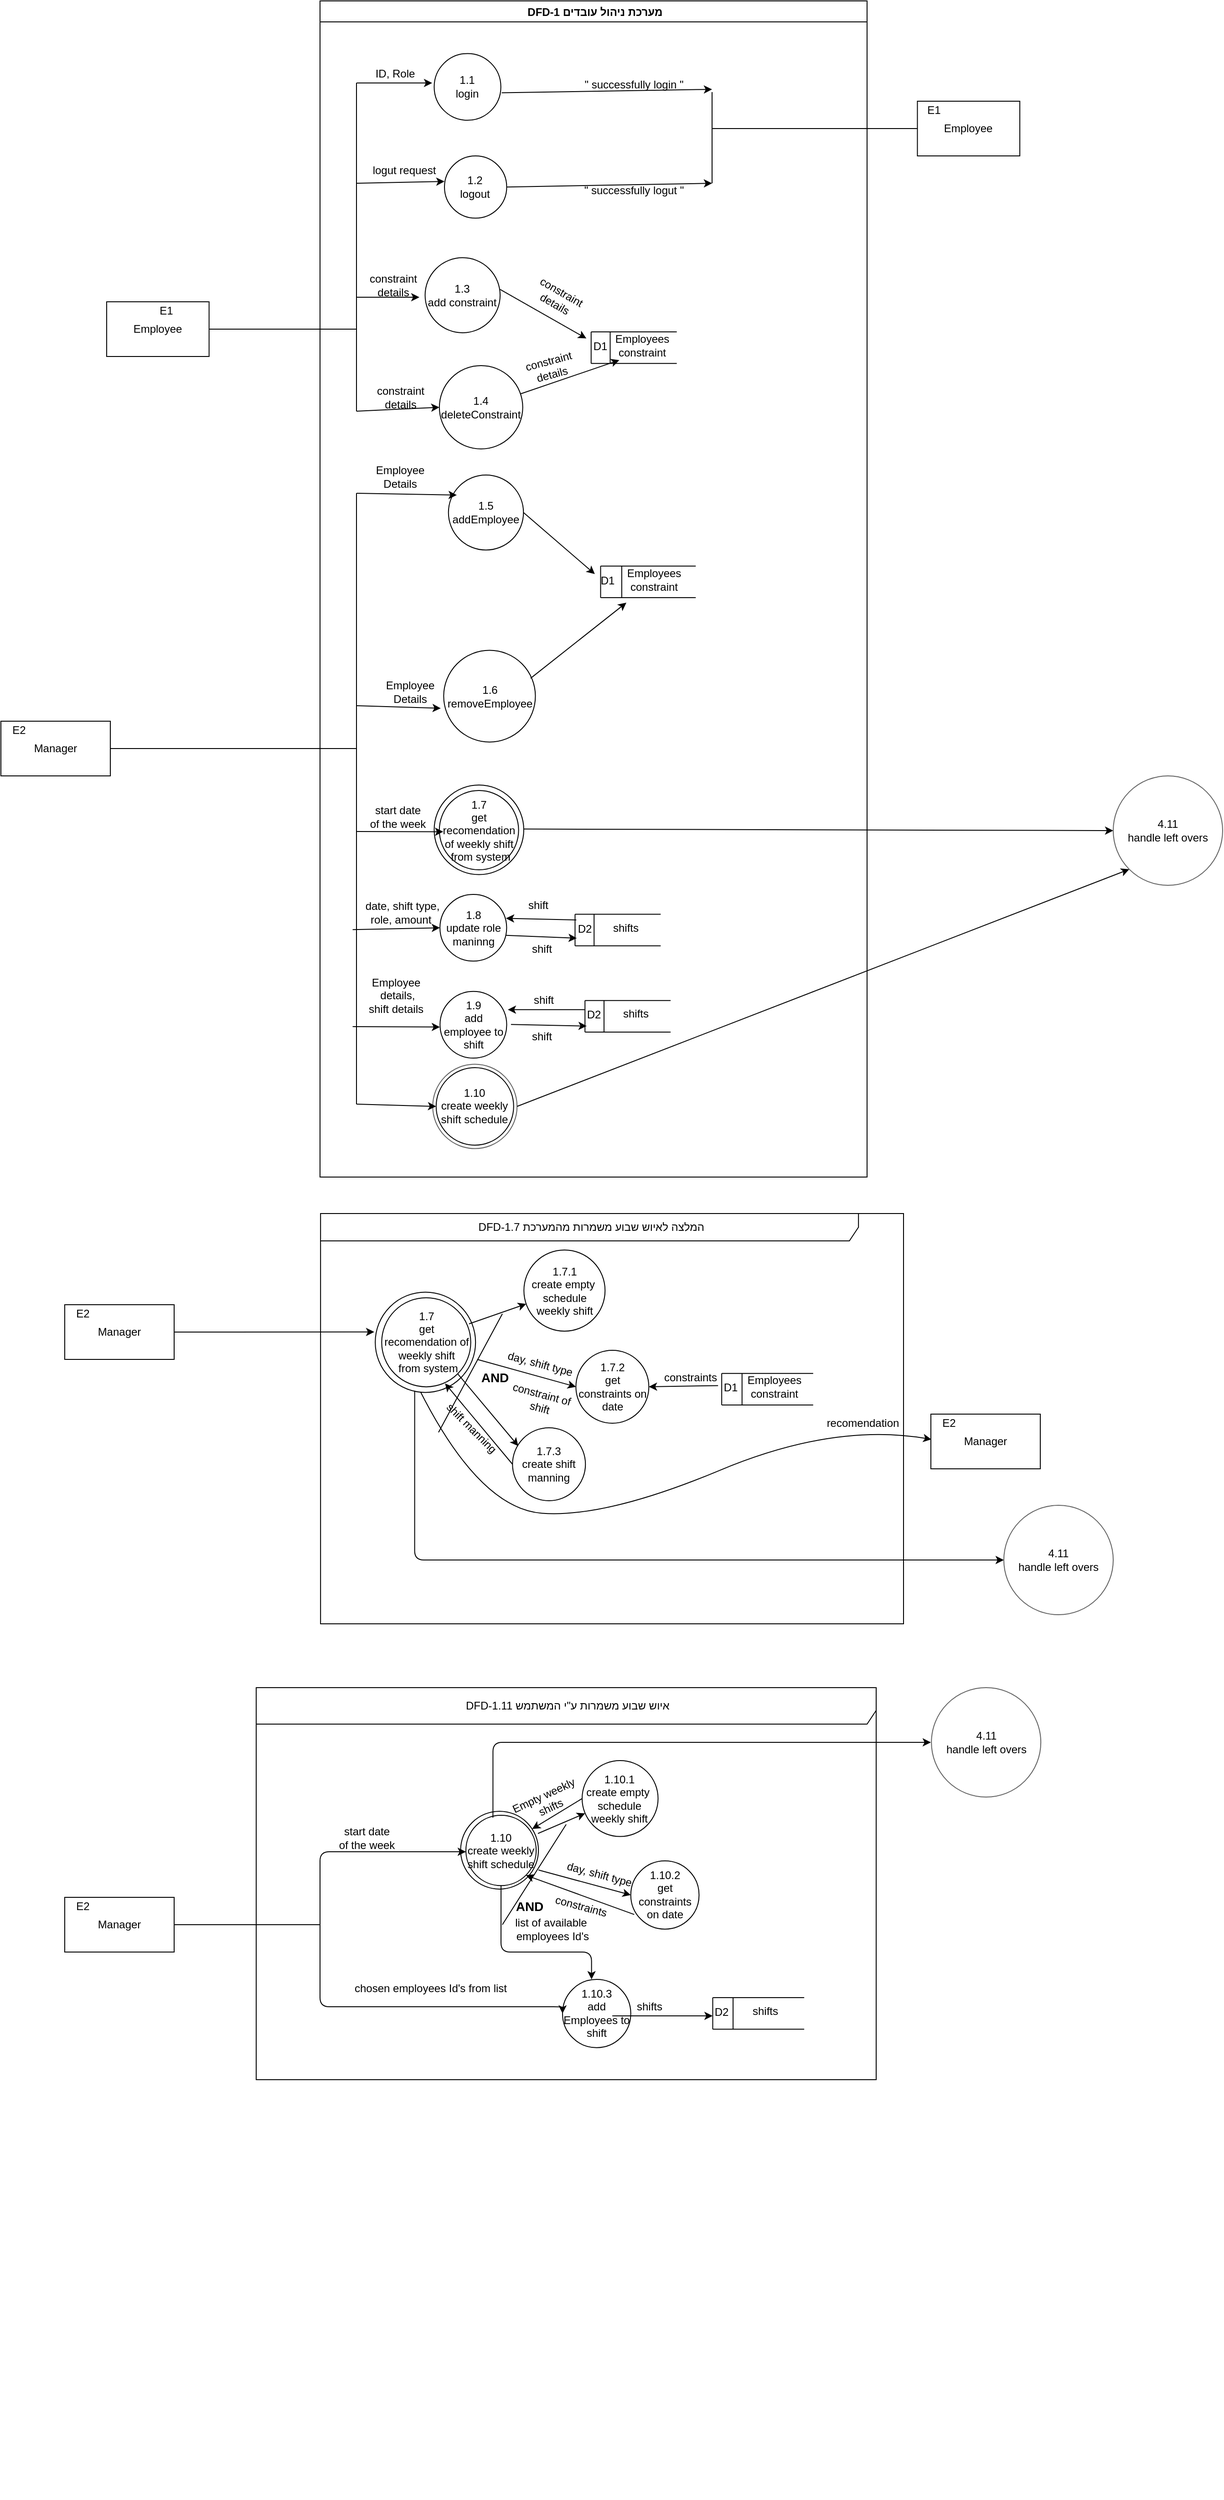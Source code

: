 <mxfile version="14.6.9" type="github">
  <diagram id="1484VoR1RcrvXdea3IJM" name="Page-1">
    <mxGraphModel dx="1955" dy="908" grid="1" gridSize="10" guides="1" tooltips="1" connect="1" arrows="1" fold="1" page="1" pageScale="1" pageWidth="850" pageHeight="1100" math="0" shadow="0">
      <root>
        <mxCell id="0" />
        <mxCell id="1" parent="0" />
        <mxCell id="AFxYpzu8cXxdBj52l2Kg-641" value="" style="ellipse;whiteSpace=wrap;html=1;aspect=fixed;strokeColor=#636363;" vertex="1" parent="1">
          <mxGeometry x="483.621" y="1336.247" width="92.5" height="92.5" as="geometry" />
        </mxCell>
        <mxCell id="AFxYpzu8cXxdBj52l2Kg-18" value="" style="endArrow=classic;html=1;" edge="1" parent="1">
          <mxGeometry width="50" height="50" relative="1" as="geometry">
            <mxPoint x="400" y="260" as="sourcePoint" />
            <mxPoint x="483" y="260" as="targetPoint" />
          </mxGeometry>
        </mxCell>
        <mxCell id="AFxYpzu8cXxdBj52l2Kg-21" value="" style="endArrow=none;html=1;exitX=1;exitY=0.5;exitDx=0;exitDy=0;" edge="1" parent="1" source="AFxYpzu8cXxdBj52l2Kg-16">
          <mxGeometry width="50" height="50" relative="1" as="geometry">
            <mxPoint x="480" y="270" as="sourcePoint" />
            <mxPoint x="400" y="530" as="targetPoint" />
          </mxGeometry>
        </mxCell>
        <mxCell id="AFxYpzu8cXxdBj52l2Kg-22" value="" style="endArrow=none;html=1;edgeStyle=elbowEdgeStyle;" edge="1" parent="1">
          <mxGeometry width="50" height="50" relative="1" as="geometry">
            <mxPoint x="400" y="620" as="sourcePoint" />
            <mxPoint x="400" y="260" as="targetPoint" />
          </mxGeometry>
        </mxCell>
        <mxCell id="AFxYpzu8cXxdBj52l2Kg-31" value="" style="endArrow=classic;html=1;exitX=1.013;exitY=0.588;exitDx=0;exitDy=0;exitPerimeter=0;" edge="1" parent="1" source="AFxYpzu8cXxdBj52l2Kg-4">
          <mxGeometry width="50" height="50" relative="1" as="geometry">
            <mxPoint x="610" y="490" as="sourcePoint" />
            <mxPoint x="790" y="267" as="targetPoint" />
          </mxGeometry>
        </mxCell>
        <mxCell id="AFxYpzu8cXxdBj52l2Kg-34" value="" style="endArrow=classic;html=1;entryX=0;entryY=0.411;entryDx=0;entryDy=0;entryPerimeter=0;" edge="1" parent="1" target="AFxYpzu8cXxdBj52l2Kg-6">
          <mxGeometry width="50" height="50" relative="1" as="geometry">
            <mxPoint x="400" y="370" as="sourcePoint" />
            <mxPoint x="660" y="430" as="targetPoint" />
          </mxGeometry>
        </mxCell>
        <mxCell id="AFxYpzu8cXxdBj52l2Kg-35" value="" style="endArrow=classic;html=1;exitX=1;exitY=0.5;exitDx=0;exitDy=0;" edge="1" parent="1" source="AFxYpzu8cXxdBj52l2Kg-6">
          <mxGeometry width="50" height="50" relative="1" as="geometry">
            <mxPoint x="610" y="480" as="sourcePoint" />
            <mxPoint x="790" y="370" as="targetPoint" />
          </mxGeometry>
        </mxCell>
        <mxCell id="AFxYpzu8cXxdBj52l2Kg-38" value="" style="endArrow=classic;html=1;" edge="1" parent="1">
          <mxGeometry width="50" height="50" relative="1" as="geometry">
            <mxPoint x="400" y="495" as="sourcePoint" />
            <mxPoint x="469" y="495" as="targetPoint" />
          </mxGeometry>
        </mxCell>
        <mxCell id="AFxYpzu8cXxdBj52l2Kg-47" value="" style="group" vertex="1" connectable="0" parent="1">
          <mxGeometry x="360" y="170" width="670.59" height="2740" as="geometry" />
        </mxCell>
        <mxCell id="AFxYpzu8cXxdBj52l2Kg-2" value=" DFD-1 מערכת ניהול עובדים" style="swimlane;" vertex="1" parent="AFxYpzu8cXxdBj52l2Kg-47">
          <mxGeometry width="600" height="1290" as="geometry" />
        </mxCell>
        <mxCell id="AFxYpzu8cXxdBj52l2Kg-6" value="1.2&lt;br&gt;logout" style="ellipse;whiteSpace=wrap;html=1;aspect=fixed;" vertex="1" parent="AFxYpzu8cXxdBj52l2Kg-2">
          <mxGeometry x="136.498" y="170" width="68.265" height="68.265" as="geometry" />
        </mxCell>
        <mxCell id="AFxYpzu8cXxdBj52l2Kg-7" value="1.3&lt;br&gt;add constraint" style="ellipse;whiteSpace=wrap;html=1;aspect=fixed;" vertex="1" parent="AFxYpzu8cXxdBj52l2Kg-2">
          <mxGeometry x="115.258" y="281.67" width="82.284" height="82.284" as="geometry" />
        </mxCell>
        <mxCell id="AFxYpzu8cXxdBj52l2Kg-8" value="1.4&lt;br&gt;deleteConstraint" style="ellipse;whiteSpace=wrap;html=1;aspect=fixed;" vertex="1" parent="AFxYpzu8cXxdBj52l2Kg-2">
          <mxGeometry x="130.915" y="400.002" width="91.427" height="91.427" as="geometry" />
        </mxCell>
        <mxCell id="AFxYpzu8cXxdBj52l2Kg-9" value="1.5&lt;br&gt;addEmployee" style="ellipse;whiteSpace=wrap;html=1;aspect=fixed;" vertex="1" parent="AFxYpzu8cXxdBj52l2Kg-2">
          <mxGeometry x="140.86" y="520.002" width="82.284" height="82.284" as="geometry" />
        </mxCell>
        <mxCell id="AFxYpzu8cXxdBj52l2Kg-10" value="1.6&lt;br&gt;removeEmployee" style="ellipse;whiteSpace=wrap;html=1;aspect=fixed;" vertex="1" parent="AFxYpzu8cXxdBj52l2Kg-2">
          <mxGeometry x="135.643" y="712.254" width="100.57" height="100.57" as="geometry" />
        </mxCell>
        <mxCell id="AFxYpzu8cXxdBj52l2Kg-4" value="1.1&lt;br&gt;login" style="ellipse;whiteSpace=wrap;html=1;aspect=fixed;" vertex="1" parent="AFxYpzu8cXxdBj52l2Kg-2">
          <mxGeometry x="125.209" y="57.746" width="73.142" height="73.142" as="geometry" />
        </mxCell>
        <mxCell id="AFxYpzu8cXxdBj52l2Kg-32" value="&quot; successfully login &quot;" style="text;html=1;strokeColor=none;fillColor=none;align=center;verticalAlign=middle;whiteSpace=wrap;rounded=0;rotation=0;" vertex="1" parent="AFxYpzu8cXxdBj52l2Kg-2">
          <mxGeometry x="260.852" y="80.845" width="166.945" height="23.099" as="geometry" />
        </mxCell>
        <mxCell id="AFxYpzu8cXxdBj52l2Kg-33" value="ID, Role" style="text;html=1;align=center;verticalAlign=middle;resizable=0;points=[];autosize=1;strokeColor=none;" vertex="1" parent="AFxYpzu8cXxdBj52l2Kg-2">
          <mxGeometry x="51.781" y="69.995" width="60" height="20" as="geometry" />
        </mxCell>
        <mxCell id="AFxYpzu8cXxdBj52l2Kg-36" value="&quot; successfully logut &quot;" style="text;html=1;strokeColor=none;fillColor=none;align=center;verticalAlign=middle;whiteSpace=wrap;rounded=0;rotation=0;" vertex="1" parent="AFxYpzu8cXxdBj52l2Kg-2">
          <mxGeometry x="260.852" y="196.338" width="166.945" height="23.099" as="geometry" />
        </mxCell>
        <mxCell id="AFxYpzu8cXxdBj52l2Kg-37" value="logut request" style="text;html=1;align=center;verticalAlign=middle;resizable=0;points=[];autosize=1;strokeColor=none;" vertex="1" parent="AFxYpzu8cXxdBj52l2Kg-2">
          <mxGeometry x="51.781" y="176.337" width="80" height="20" as="geometry" />
        </mxCell>
        <mxCell id="AFxYpzu8cXxdBj52l2Kg-39" value="constraint details" style="text;html=1;strokeColor=none;fillColor=none;align=center;verticalAlign=middle;whiteSpace=wrap;rounded=0;" vertex="1" parent="AFxYpzu8cXxdBj52l2Kg-2">
          <mxGeometry x="51.786" y="299.999" width="57.387" height="23.099" as="geometry" />
        </mxCell>
        <mxCell id="AFxYpzu8cXxdBj52l2Kg-55" value="constraint details" style="text;html=1;strokeColor=none;fillColor=none;align=center;verticalAlign=middle;whiteSpace=wrap;rounded=0;rotation=30;" vertex="1" parent="AFxYpzu8cXxdBj52l2Kg-2">
          <mxGeometry x="233.233" y="314.07" width="57.387" height="23.099" as="geometry" />
        </mxCell>
        <mxCell id="AFxYpzu8cXxdBj52l2Kg-58" value="" style="endArrow=classic;html=1;entryX=0.143;entryY=1.033;entryDx=0;entryDy=0;entryPerimeter=0;" edge="1" parent="AFxYpzu8cXxdBj52l2Kg-2" source="AFxYpzu8cXxdBj52l2Kg-8" target="AFxYpzu8cXxdBj52l2Kg-50">
          <mxGeometry width="50" height="50" relative="1" as="geometry">
            <mxPoint x="323.456" y="415.775" as="sourcePoint" />
            <mxPoint x="313.022" y="404.225" as="targetPoint" />
          </mxGeometry>
        </mxCell>
        <mxCell id="AFxYpzu8cXxdBj52l2Kg-59" value="constraint details" style="text;html=1;strokeColor=none;fillColor=none;align=center;verticalAlign=middle;whiteSpace=wrap;rounded=0;rotation=-15;" vertex="1" parent="AFxYpzu8cXxdBj52l2Kg-2">
          <mxGeometry x="224.333" y="390.005" width="57.387" height="23.099" as="geometry" />
        </mxCell>
        <mxCell id="AFxYpzu8cXxdBj52l2Kg-66" value="constraint details" style="text;html=1;strokeColor=none;fillColor=none;align=center;verticalAlign=middle;whiteSpace=wrap;rounded=0;" vertex="1" parent="AFxYpzu8cXxdBj52l2Kg-2">
          <mxGeometry x="59.996" y="423.1" width="57.387" height="23.099" as="geometry" />
        </mxCell>
        <mxCell id="AFxYpzu8cXxdBj52l2Kg-81" value="Employee Details" style="text;html=1;strokeColor=none;fillColor=none;align=center;verticalAlign=middle;whiteSpace=wrap;rounded=0;" vertex="1" parent="AFxYpzu8cXxdBj52l2Kg-2">
          <mxGeometry x="67.437" y="510.001" width="41.736" height="23.099" as="geometry" />
        </mxCell>
        <mxCell id="AFxYpzu8cXxdBj52l2Kg-82" value="Employee Details" style="text;html=1;strokeColor=none;fillColor=none;align=center;verticalAlign=middle;whiteSpace=wrap;rounded=0;" vertex="1" parent="AFxYpzu8cXxdBj52l2Kg-2">
          <mxGeometry x="78.256" y="746.901" width="41.736" height="23.099" as="geometry" />
        </mxCell>
        <mxCell id="AFxYpzu8cXxdBj52l2Kg-54" value="" style="endArrow=classic;html=1;exitX=1;exitY=0.422;exitDx=0;exitDy=0;exitPerimeter=0;" edge="1" parent="AFxYpzu8cXxdBj52l2Kg-2" source="AFxYpzu8cXxdBj52l2Kg-7" target="AFxYpzu8cXxdBj52l2Kg-49">
          <mxGeometry width="50" height="50" relative="1" as="geometry">
            <mxPoint x="198.247" y="346.479" as="sourcePoint" />
            <mxPoint x="302.588" y="381.127" as="targetPoint" />
          </mxGeometry>
        </mxCell>
        <mxCell id="AFxYpzu8cXxdBj52l2Kg-93" value="" style="endArrow=classic;html=1;exitX=1;exitY=0.5;exitDx=0;exitDy=0;entryX=0.059;entryY=0.15;entryDx=0;entryDy=0;entryPerimeter=0;" edge="1" parent="AFxYpzu8cXxdBj52l2Kg-2" source="AFxYpzu8cXxdBj52l2Kg-9" target="AFxYpzu8cXxdBj52l2Kg-91">
          <mxGeometry width="50" height="50" relative="1" as="geometry">
            <mxPoint x="323.456" y="527.465" as="sourcePoint" />
            <mxPoint x="375.627" y="469.718" as="targetPoint" />
          </mxGeometry>
        </mxCell>
        <mxCell id="AFxYpzu8cXxdBj52l2Kg-48" value="" style="group" vertex="1" connectable="0" parent="AFxYpzu8cXxdBj52l2Kg-2">
          <mxGeometry x="297.371" y="362.997" width="93.907" height="34.648" as="geometry" />
        </mxCell>
        <mxCell id="AFxYpzu8cXxdBj52l2Kg-43" value="" style="endArrow=none;html=1;" edge="1" parent="AFxYpzu8cXxdBj52l2Kg-48">
          <mxGeometry width="50" height="50" relative="1" as="geometry">
            <mxPoint as="sourcePoint" />
            <mxPoint x="93.907" as="targetPoint" />
          </mxGeometry>
        </mxCell>
        <mxCell id="AFxYpzu8cXxdBj52l2Kg-44" value="" style="endArrow=none;html=1;" edge="1" parent="AFxYpzu8cXxdBj52l2Kg-48">
          <mxGeometry width="50" height="50" relative="1" as="geometry">
            <mxPoint as="sourcePoint" />
            <mxPoint y="34.648" as="targetPoint" />
          </mxGeometry>
        </mxCell>
        <mxCell id="AFxYpzu8cXxdBj52l2Kg-45" value="" style="endArrow=none;html=1;" edge="1" parent="AFxYpzu8cXxdBj52l2Kg-48">
          <mxGeometry width="50" height="50" relative="1" as="geometry">
            <mxPoint y="34.648" as="sourcePoint" />
            <mxPoint x="93.907" y="34.648" as="targetPoint" />
          </mxGeometry>
        </mxCell>
        <mxCell id="AFxYpzu8cXxdBj52l2Kg-46" value="" style="endArrow=none;html=1;" edge="1" parent="AFxYpzu8cXxdBj52l2Kg-48">
          <mxGeometry width="50" height="50" relative="1" as="geometry">
            <mxPoint x="20.868" as="sourcePoint" />
            <mxPoint x="20.868" y="34.648" as="targetPoint" />
          </mxGeometry>
        </mxCell>
        <mxCell id="AFxYpzu8cXxdBj52l2Kg-50" value="Employees &lt;br&gt;constraint" style="text;html=1;align=center;verticalAlign=middle;resizable=0;points=[];autosize=1;strokeColor=none;" vertex="1" parent="AFxYpzu8cXxdBj52l2Kg-48">
          <mxGeometry x="20.868" width="70" height="30" as="geometry" />
        </mxCell>
        <mxCell id="AFxYpzu8cXxdBj52l2Kg-49" value="D1" style="text;html=1;align=center;verticalAlign=middle;resizable=0;points=[];autosize=1;strokeColor=none;" vertex="1" parent="AFxYpzu8cXxdBj52l2Kg-48">
          <mxGeometry x="-5.217" y="5.775" width="30" height="20" as="geometry" />
        </mxCell>
        <mxCell id="AFxYpzu8cXxdBj52l2Kg-83" value="" style="group" vertex="1" connectable="0" parent="AFxYpzu8cXxdBj52l2Kg-2">
          <mxGeometry x="307.755" y="619.856" width="104.341" height="34.648" as="geometry" />
        </mxCell>
        <mxCell id="AFxYpzu8cXxdBj52l2Kg-84" value="" style="endArrow=none;html=1;" edge="1" parent="AFxYpzu8cXxdBj52l2Kg-83">
          <mxGeometry width="50" height="50" relative="1" as="geometry">
            <mxPoint as="sourcePoint" />
            <mxPoint x="104.341" as="targetPoint" />
          </mxGeometry>
        </mxCell>
        <mxCell id="AFxYpzu8cXxdBj52l2Kg-85" value="" style="endArrow=none;html=1;" edge="1" parent="AFxYpzu8cXxdBj52l2Kg-83">
          <mxGeometry width="50" height="50" relative="1" as="geometry">
            <mxPoint as="sourcePoint" />
            <mxPoint y="34.648" as="targetPoint" />
          </mxGeometry>
        </mxCell>
        <mxCell id="AFxYpzu8cXxdBj52l2Kg-86" value="" style="endArrow=none;html=1;" edge="1" parent="AFxYpzu8cXxdBj52l2Kg-83">
          <mxGeometry width="50" height="50" relative="1" as="geometry">
            <mxPoint y="34.648" as="sourcePoint" />
            <mxPoint x="104.341" y="34.648" as="targetPoint" />
          </mxGeometry>
        </mxCell>
        <mxCell id="AFxYpzu8cXxdBj52l2Kg-87" value="" style="endArrow=none;html=1;" edge="1" parent="AFxYpzu8cXxdBj52l2Kg-83">
          <mxGeometry width="50" height="50" relative="1" as="geometry">
            <mxPoint x="23.187" as="sourcePoint" />
            <mxPoint x="23.187" y="34.648" as="targetPoint" />
          </mxGeometry>
        </mxCell>
        <mxCell id="AFxYpzu8cXxdBj52l2Kg-88" value="Employees &lt;br&gt;constraint" style="text;html=1;align=center;verticalAlign=middle;resizable=0;points=[];autosize=1;strokeColor=none;" vertex="1" parent="AFxYpzu8cXxdBj52l2Kg-83">
          <mxGeometry x="23.187" width="70" height="30" as="geometry" />
        </mxCell>
        <mxCell id="AFxYpzu8cXxdBj52l2Kg-91" value="D1" style="text;html=1;align=center;verticalAlign=middle;resizable=0;points=[];autosize=1;strokeColor=none;" vertex="1" parent="AFxYpzu8cXxdBj52l2Kg-83">
          <mxGeometry x="-8.118" y="5.775" width="30" height="20" as="geometry" />
        </mxCell>
        <mxCell id="AFxYpzu8cXxdBj52l2Kg-116" value="start date &lt;br&gt;of the week" style="text;html=1;align=center;verticalAlign=middle;resizable=0;points=[];autosize=1;strokeColor=none;" vertex="1" parent="AFxYpzu8cXxdBj52l2Kg-2">
          <mxGeometry x="45.061" y="880" width="80" height="30" as="geometry" />
        </mxCell>
        <mxCell id="AFxYpzu8cXxdBj52l2Kg-25" value="" style="group" vertex="1" connectable="0" parent="AFxYpzu8cXxdBj52l2Kg-2">
          <mxGeometry x="-187.207" y="300" width="112.324" height="60" as="geometry" />
        </mxCell>
        <mxCell id="AFxYpzu8cXxdBj52l2Kg-27" value="" style="group" vertex="1" connectable="0" parent="AFxYpzu8cXxdBj52l2Kg-25">
          <mxGeometry width="112.324" height="60" as="geometry" />
        </mxCell>
        <mxCell id="AFxYpzu8cXxdBj52l2Kg-16" value="Employee" style="rounded=0;whiteSpace=wrap;html=1;" vertex="1" parent="AFxYpzu8cXxdBj52l2Kg-27">
          <mxGeometry x="-46.802" y="30" width="112.324" height="60" as="geometry" />
        </mxCell>
        <mxCell id="AFxYpzu8cXxdBj52l2Kg-17" value="E1" style="text;html=1;strokeColor=none;fillColor=none;align=center;verticalAlign=middle;whiteSpace=wrap;rounded=0;" vertex="1" parent="AFxYpzu8cXxdBj52l2Kg-27">
          <mxGeometry y="30" width="37.441" height="20" as="geometry" />
        </mxCell>
        <mxCell id="AFxYpzu8cXxdBj52l2Kg-28" value="" style="group" vertex="1" connectable="0" parent="AFxYpzu8cXxdBj52l2Kg-25">
          <mxGeometry x="842.434" y="-190" width="112.324" height="60" as="geometry" />
        </mxCell>
        <mxCell id="AFxYpzu8cXxdBj52l2Kg-29" value="Employee" style="rounded=0;whiteSpace=wrap;html=1;" vertex="1" parent="AFxYpzu8cXxdBj52l2Kg-28">
          <mxGeometry width="112.324" height="60" as="geometry" />
        </mxCell>
        <mxCell id="AFxYpzu8cXxdBj52l2Kg-30" value="E1" style="text;html=1;strokeColor=none;fillColor=none;align=center;verticalAlign=middle;whiteSpace=wrap;rounded=0;" vertex="1" parent="AFxYpzu8cXxdBj52l2Kg-28">
          <mxGeometry width="37.441" height="20" as="geometry" />
        </mxCell>
        <mxCell id="AFxYpzu8cXxdBj52l2Kg-616" value="" style="ellipse;whiteSpace=wrap;html=1;aspect=fixed;" vertex="1" parent="AFxYpzu8cXxdBj52l2Kg-2">
          <mxGeometry x="125.204" y="860" width="98.275" height="98.275" as="geometry" />
        </mxCell>
        <mxCell id="AFxYpzu8cXxdBj52l2Kg-615" value="1.7&lt;br&gt;get recomendation &lt;br&gt;of weekly shift&lt;br&gt;&amp;nbsp;from system" style="ellipse;whiteSpace=wrap;html=1;aspect=fixed;" vertex="1" parent="AFxYpzu8cXxdBj52l2Kg-2">
          <mxGeometry x="130.877" y="866.06" width="86.93" height="86.93" as="geometry" />
        </mxCell>
        <mxCell id="AFxYpzu8cXxdBj52l2Kg-135" value="" style="group" vertex="1" connectable="0" parent="AFxYpzu8cXxdBj52l2Kg-2">
          <mxGeometry x="35.791" y="1189.997" width="184.08" height="80" as="geometry" />
        </mxCell>
        <mxCell id="AFxYpzu8cXxdBj52l2Kg-165" value="1.10&lt;br&gt;create weekly shift schedule" style="ellipse;whiteSpace=wrap;html=1;aspect=fixed;" vertex="1" parent="AFxYpzu8cXxdBj52l2Kg-135">
          <mxGeometry x="91.58" y="-20" width="85" height="85" as="geometry" />
        </mxCell>
        <mxCell id="AFxYpzu8cXxdBj52l2Kg-637" value="" style="endArrow=classic;html=1;entryX=0;entryY=0.5;entryDx=0;entryDy=0;" edge="1" parent="AFxYpzu8cXxdBj52l2Kg-2" target="AFxYpzu8cXxdBj52l2Kg-639">
          <mxGeometry width="50" height="50" relative="1" as="geometry">
            <mxPoint x="223.41" y="908.3" as="sourcePoint" />
            <mxPoint x="863.41" y="908.3" as="targetPoint" />
          </mxGeometry>
        </mxCell>
        <mxCell id="AFxYpzu8cXxdBj52l2Kg-101" value="1.9&lt;br&gt;add employee to shift" style="ellipse;whiteSpace=wrap;html=1;aspect=fixed;" vertex="1" parent="AFxYpzu8cXxdBj52l2Kg-2">
          <mxGeometry x="131.618" y="1086.387" width="73.142" height="73.142" as="geometry" />
        </mxCell>
        <mxCell id="AFxYpzu8cXxdBj52l2Kg-111" value="" style="endArrow=classic;html=1;entryX=0;entryY=0.5;entryDx=0;entryDy=0;" edge="1" parent="AFxYpzu8cXxdBj52l2Kg-2">
          <mxGeometry width="50" height="50" relative="1" as="geometry">
            <mxPoint x="35.791" y="1124.96" as="sourcePoint" />
            <mxPoint x="131.545" y="1125.464" as="targetPoint" />
          </mxGeometry>
        </mxCell>
        <mxCell id="AFxYpzu8cXxdBj52l2Kg-113" value="Employee&lt;br&gt;&amp;nbsp;details, &lt;br&gt;shift details" style="text;html=1;align=center;verticalAlign=middle;resizable=0;points=[];autosize=1;strokeColor=none;" vertex="1" parent="AFxYpzu8cXxdBj52l2Kg-2">
          <mxGeometry x="43.039" y="1066.39" width="80" height="50" as="geometry" />
        </mxCell>
        <mxCell id="AFxYpzu8cXxdBj52l2Kg-167" value="" style="group" vertex="1" connectable="0" parent="AFxYpzu8cXxdBj52l2Kg-2">
          <mxGeometry x="290.617" y="1096.387" width="93.907" height="34.648" as="geometry" />
        </mxCell>
        <mxCell id="AFxYpzu8cXxdBj52l2Kg-168" value="" style="endArrow=none;html=1;" edge="1" parent="AFxYpzu8cXxdBj52l2Kg-167">
          <mxGeometry width="50" height="50" relative="1" as="geometry">
            <mxPoint as="sourcePoint" />
            <mxPoint x="93.907" as="targetPoint" />
          </mxGeometry>
        </mxCell>
        <mxCell id="AFxYpzu8cXxdBj52l2Kg-169" value="" style="endArrow=none;html=1;" edge="1" parent="AFxYpzu8cXxdBj52l2Kg-167">
          <mxGeometry width="50" height="50" relative="1" as="geometry">
            <mxPoint as="sourcePoint" />
            <mxPoint y="34.648" as="targetPoint" />
          </mxGeometry>
        </mxCell>
        <mxCell id="AFxYpzu8cXxdBj52l2Kg-170" value="" style="endArrow=none;html=1;" edge="1" parent="AFxYpzu8cXxdBj52l2Kg-167">
          <mxGeometry width="50" height="50" relative="1" as="geometry">
            <mxPoint y="34.648" as="sourcePoint" />
            <mxPoint x="93.907" y="34.648" as="targetPoint" />
          </mxGeometry>
        </mxCell>
        <mxCell id="AFxYpzu8cXxdBj52l2Kg-171" value="" style="endArrow=none;html=1;" edge="1" parent="AFxYpzu8cXxdBj52l2Kg-167">
          <mxGeometry width="50" height="50" relative="1" as="geometry">
            <mxPoint x="20.868" as="sourcePoint" />
            <mxPoint x="20.868" y="34.648" as="targetPoint" />
          </mxGeometry>
        </mxCell>
        <mxCell id="AFxYpzu8cXxdBj52l2Kg-172" value="shifts" style="text;html=1;align=center;verticalAlign=middle;resizable=0;points=[];autosize=1;strokeColor=none;" vertex="1" parent="AFxYpzu8cXxdBj52l2Kg-167">
          <mxGeometry x="34.909" y="5" width="40" height="20" as="geometry" />
        </mxCell>
        <mxCell id="AFxYpzu8cXxdBj52l2Kg-173" value="D2" style="text;html=1;align=center;verticalAlign=middle;resizable=0;points=[];autosize=1;strokeColor=none;" vertex="1" parent="AFxYpzu8cXxdBj52l2Kg-167">
          <mxGeometry x="-5.217" y="5.775" width="30" height="20" as="geometry" />
        </mxCell>
        <mxCell id="AFxYpzu8cXxdBj52l2Kg-176" value="shift" style="text;html=1;align=center;verticalAlign=middle;resizable=0;points=[];autosize=1;strokeColor=none;" vertex="1" parent="AFxYpzu8cXxdBj52l2Kg-2">
          <mxGeometry x="223.413" y="1126.39" width="40" height="20" as="geometry" />
        </mxCell>
        <mxCell id="AFxYpzu8cXxdBj52l2Kg-175" value="" style="endArrow=classic;html=1;entryX=0.237;entryY=1.111;entryDx=0;entryDy=0;exitX=1;exitY=0.5;exitDx=0;exitDy=0;entryPerimeter=0;" edge="1" parent="AFxYpzu8cXxdBj52l2Kg-2" target="AFxYpzu8cXxdBj52l2Kg-173">
          <mxGeometry width="50" height="50" relative="1" as="geometry">
            <mxPoint x="209.444" y="1122.638" as="sourcePoint" />
            <mxPoint x="252.73" y="1116.39" as="targetPoint" />
          </mxGeometry>
        </mxCell>
        <mxCell id="AFxYpzu8cXxdBj52l2Kg-166" value="" style="endArrow=classic;html=1;" edge="1" parent="AFxYpzu8cXxdBj52l2Kg-2">
          <mxGeometry width="50" height="50" relative="1" as="geometry">
            <mxPoint x="290.172" y="1106.39" as="sourcePoint" />
            <mxPoint x="205.928" y="1106.39" as="targetPoint" />
          </mxGeometry>
        </mxCell>
        <mxCell id="AFxYpzu8cXxdBj52l2Kg-174" value="shift" style="text;html=1;align=center;verticalAlign=middle;resizable=0;points=[];autosize=1;strokeColor=none;" vertex="1" parent="AFxYpzu8cXxdBj52l2Kg-2">
          <mxGeometry x="224.649" y="1086.39" width="40" height="20" as="geometry" />
        </mxCell>
        <mxCell id="AFxYpzu8cXxdBj52l2Kg-150" value="" style="group" vertex="1" connectable="0" parent="AFxYpzu8cXxdBj52l2Kg-2">
          <mxGeometry x="279.722" y="1001.747" width="93.907" height="34.648" as="geometry" />
        </mxCell>
        <mxCell id="AFxYpzu8cXxdBj52l2Kg-151" value="" style="endArrow=none;html=1;" edge="1" parent="AFxYpzu8cXxdBj52l2Kg-150">
          <mxGeometry width="50" height="50" relative="1" as="geometry">
            <mxPoint as="sourcePoint" />
            <mxPoint x="93.907" as="targetPoint" />
          </mxGeometry>
        </mxCell>
        <mxCell id="AFxYpzu8cXxdBj52l2Kg-152" value="" style="endArrow=none;html=1;" edge="1" parent="AFxYpzu8cXxdBj52l2Kg-150">
          <mxGeometry width="50" height="50" relative="1" as="geometry">
            <mxPoint as="sourcePoint" />
            <mxPoint y="34.648" as="targetPoint" />
          </mxGeometry>
        </mxCell>
        <mxCell id="AFxYpzu8cXxdBj52l2Kg-153" value="" style="endArrow=none;html=1;" edge="1" parent="AFxYpzu8cXxdBj52l2Kg-150">
          <mxGeometry width="50" height="50" relative="1" as="geometry">
            <mxPoint y="34.648" as="sourcePoint" />
            <mxPoint x="93.907" y="34.648" as="targetPoint" />
          </mxGeometry>
        </mxCell>
        <mxCell id="AFxYpzu8cXxdBj52l2Kg-154" value="" style="endArrow=none;html=1;" edge="1" parent="AFxYpzu8cXxdBj52l2Kg-150">
          <mxGeometry width="50" height="50" relative="1" as="geometry">
            <mxPoint x="20.868" as="sourcePoint" />
            <mxPoint x="20.868" y="34.648" as="targetPoint" />
          </mxGeometry>
        </mxCell>
        <mxCell id="AFxYpzu8cXxdBj52l2Kg-155" value="shifts" style="text;html=1;align=center;verticalAlign=middle;resizable=0;points=[];autosize=1;strokeColor=none;" vertex="1" parent="AFxYpzu8cXxdBj52l2Kg-150">
          <mxGeometry x="34.909" y="5" width="40" height="20" as="geometry" />
        </mxCell>
        <mxCell id="AFxYpzu8cXxdBj52l2Kg-156" value="D2" style="text;html=1;align=center;verticalAlign=middle;resizable=0;points=[];autosize=1;strokeColor=none;" vertex="1" parent="AFxYpzu8cXxdBj52l2Kg-150">
          <mxGeometry x="-5.217" y="5.775" width="30" height="20" as="geometry" />
        </mxCell>
        <mxCell id="AFxYpzu8cXxdBj52l2Kg-157" value="" style="endArrow=classic;html=1;exitX=0.219;exitY=0.024;exitDx=0;exitDy=0;exitPerimeter=0;entryX=0.99;entryY=0.358;entryDx=0;entryDy=0;entryPerimeter=0;" edge="1" parent="AFxYpzu8cXxdBj52l2Kg-2" source="AFxYpzu8cXxdBj52l2Kg-156" target="AFxYpzu8cXxdBj52l2Kg-100">
          <mxGeometry width="50" height="50" relative="1" as="geometry">
            <mxPoint x="409.853" y="1120" as="sourcePoint" />
            <mxPoint x="363.051" y="1170" as="targetPoint" />
          </mxGeometry>
        </mxCell>
        <mxCell id="AFxYpzu8cXxdBj52l2Kg-100" value="1.8&lt;br&gt;update role maninng" style="ellipse;whiteSpace=wrap;html=1;aspect=fixed;" vertex="1" parent="AFxYpzu8cXxdBj52l2Kg-2">
          <mxGeometry x="131.545" y="980.004" width="73.142" height="73.142" as="geometry" />
        </mxCell>
        <mxCell id="AFxYpzu8cXxdBj52l2Kg-110" value="" style="endArrow=classic;html=1;entryX=0;entryY=0.5;entryDx=0;entryDy=0;" edge="1" parent="AFxYpzu8cXxdBj52l2Kg-2" target="AFxYpzu8cXxdBj52l2Kg-100">
          <mxGeometry width="50" height="50" relative="1" as="geometry">
            <mxPoint x="35.791" y="1018.57" as="sourcePoint" />
            <mxPoint x="121.597" y="1018.802" as="targetPoint" />
          </mxGeometry>
        </mxCell>
        <mxCell id="AFxYpzu8cXxdBj52l2Kg-159" value="" style="endArrow=classic;html=1;entryX=0.99;entryY=0.614;entryDx=0;entryDy=0;entryPerimeter=0;exitX=0.99;exitY=0.614;exitDx=0;exitDy=0;exitPerimeter=0;" edge="1" parent="AFxYpzu8cXxdBj52l2Kg-2" source="AFxYpzu8cXxdBj52l2Kg-100">
          <mxGeometry width="50" height="50" relative="1" as="geometry">
            <mxPoint x="297.529" y="1120" as="sourcePoint" />
            <mxPoint x="281.616" y="1028" as="targetPoint" />
          </mxGeometry>
        </mxCell>
        <mxCell id="AFxYpzu8cXxdBj52l2Kg-149" value="date, shift type,&lt;br&gt;&amp;nbsp;role, amount&amp;nbsp;&amp;nbsp;" style="text;html=1;align=center;verticalAlign=middle;resizable=0;points=[];autosize=1;strokeColor=none;" vertex="1" parent="AFxYpzu8cXxdBj52l2Kg-2">
          <mxGeometry x="40.474" y="985" width="100" height="30" as="geometry" />
        </mxCell>
        <mxCell id="AFxYpzu8cXxdBj52l2Kg-158" value="shift" style="text;html=1;align=center;verticalAlign=middle;resizable=0;points=[];autosize=1;strokeColor=none;" vertex="1" parent="AFxYpzu8cXxdBj52l2Kg-2">
          <mxGeometry x="218.883" y="981.75" width="40" height="20" as="geometry" />
        </mxCell>
        <mxCell id="AFxYpzu8cXxdBj52l2Kg-161" value="shift" style="text;html=1;align=center;verticalAlign=middle;resizable=0;points=[];autosize=1;strokeColor=none;" vertex="1" parent="AFxYpzu8cXxdBj52l2Kg-2">
          <mxGeometry x="223.002" y="1030" width="40" height="20" as="geometry" />
        </mxCell>
        <mxCell id="AFxYpzu8cXxdBj52l2Kg-194" value="" style="group" vertex="1" connectable="0" parent="AFxYpzu8cXxdBj52l2Kg-47">
          <mxGeometry x="180.0" y="1820" width="474.796" height="500" as="geometry" />
        </mxCell>
        <mxCell id="AFxYpzu8cXxdBj52l2Kg-562" value="" style="ellipse;whiteSpace=wrap;html=1;aspect=fixed;" vertex="1" parent="AFxYpzu8cXxdBj52l2Kg-194">
          <mxGeometry x="-25.785" y="165.59" width="85.348" height="85.348" as="geometry" />
        </mxCell>
        <mxCell id="AFxYpzu8cXxdBj52l2Kg-103" value="1.10&lt;br&gt;create weekly shift schedule" style="ellipse;whiteSpace=wrap;html=1;aspect=fixed;" vertex="1" parent="AFxYpzu8cXxdBj52l2Kg-194">
          <mxGeometry x="-20" y="170" width="77.083" height="77.083" as="geometry" />
        </mxCell>
        <mxCell id="AFxYpzu8cXxdBj52l2Kg-178" value="" style="group" vertex="1" connectable="0" parent="AFxYpzu8cXxdBj52l2Kg-194">
          <mxGeometry x="59.563" y="110" width="194.368" height="275" as="geometry" />
        </mxCell>
        <mxCell id="AFxYpzu8cXxdBj52l2Kg-179" value="1.10.1&lt;br&gt;create empty&amp;nbsp; schedule weekly shift" style="ellipse;whiteSpace=wrap;html=1;aspect=fixed;" vertex="1" parent="AFxYpzu8cXxdBj52l2Kg-178">
          <mxGeometry x="47.909" width="83.307" height="83.307" as="geometry" />
        </mxCell>
        <mxCell id="AFxYpzu8cXxdBj52l2Kg-180" value="" style="endArrow=classic;html=1;exitX=0.981;exitY=0.293;exitDx=0;exitDy=0;exitPerimeter=0;" edge="1" parent="AFxYpzu8cXxdBj52l2Kg-178" target="AFxYpzu8cXxdBj52l2Kg-179">
          <mxGeometry width="50" height="50" relative="1" as="geometry">
            <mxPoint x="-0.565" y="80" as="sourcePoint" />
            <mxPoint x="101.292" y="101" as="targetPoint" />
          </mxGeometry>
        </mxCell>
        <mxCell id="AFxYpzu8cXxdBj52l2Kg-181" value="1.10.2&lt;br&gt;get constraints on date" style="ellipse;whiteSpace=wrap;html=1;aspect=fixed;" vertex="1" parent="AFxYpzu8cXxdBj52l2Kg-178">
          <mxGeometry x="101.292" y="110" width="74.883" height="74.883" as="geometry" />
        </mxCell>
        <mxCell id="AFxYpzu8cXxdBj52l2Kg-182" value="day, shift type" style="text;html=1;align=center;verticalAlign=middle;resizable=0;points=[];autosize=1;strokeColor=none;rotation=15;" vertex="1" parent="AFxYpzu8cXxdBj52l2Kg-178">
          <mxGeometry x="21.729" y="115.36" width="90" height="20" as="geometry" />
        </mxCell>
        <mxCell id="AFxYpzu8cXxdBj52l2Kg-183" value="" style="endArrow=classic;html=1;entryX=0;entryY=0.5;entryDx=0;entryDy=0;" edge="1" parent="AFxYpzu8cXxdBj52l2Kg-178" target="AFxYpzu8cXxdBj52l2Kg-181">
          <mxGeometry width="50" height="50" relative="1" as="geometry">
            <mxPoint y="120" as="sourcePoint" />
            <mxPoint x="56.162" y="130" as="targetPoint" />
          </mxGeometry>
        </mxCell>
        <mxCell id="AFxYpzu8cXxdBj52l2Kg-184" value="1.10.3&lt;br&gt;add Employees to shift" style="ellipse;whiteSpace=wrap;html=1;aspect=fixed;" vertex="1" parent="AFxYpzu8cXxdBj52l2Kg-178">
          <mxGeometry x="26.406" y="240" width="74.883" height="74.883" as="geometry" />
        </mxCell>
        <mxCell id="AFxYpzu8cXxdBj52l2Kg-191" value="Empty weekly&lt;br&gt;&amp;nbsp;shifts" style="text;html=1;align=center;verticalAlign=middle;resizable=0;points=[];autosize=1;strokeColor=none;rotation=-25;" vertex="1" parent="AFxYpzu8cXxdBj52l2Kg-178">
          <mxGeometry x="-36.337" y="30" width="90" height="30" as="geometry" />
        </mxCell>
        <mxCell id="AFxYpzu8cXxdBj52l2Kg-190" value="" style="endArrow=classic;html=1;exitX=0;exitY=0.5;exitDx=0;exitDy=0;entryX=0.203;entryY=1.188;entryDx=0;entryDy=0;entryPerimeter=0;" edge="1" parent="AFxYpzu8cXxdBj52l2Kg-178" source="AFxYpzu8cXxdBj52l2Kg-179" target="AFxYpzu8cXxdBj52l2Kg-191">
          <mxGeometry width="50" height="50" relative="1" as="geometry">
            <mxPoint x="7.161" y="-450" as="sourcePoint" />
            <mxPoint x="-151.966" y="50" as="targetPoint" />
          </mxGeometry>
        </mxCell>
        <mxCell id="AFxYpzu8cXxdBj52l2Kg-559" value="constraints" style="text;html=1;align=center;verticalAlign=middle;resizable=0;points=[];autosize=1;strokeColor=none;rotation=15;" vertex="1" parent="AFxYpzu8cXxdBj52l2Kg-178">
          <mxGeometry x="11.841" y="150" width="70" height="20" as="geometry" />
        </mxCell>
        <mxCell id="AFxYpzu8cXxdBj52l2Kg-561" value="list of available&lt;br&gt;&amp;nbsp;employees Id&#39;s" style="text;html=1;align=center;verticalAlign=middle;resizable=0;points=[];autosize=1;strokeColor=none;rotation=0;" vertex="1" parent="AFxYpzu8cXxdBj52l2Kg-178">
          <mxGeometry x="-36.337" y="170" width="100" height="30" as="geometry" />
        </mxCell>
        <mxCell id="AFxYpzu8cXxdBj52l2Kg-558" value="" style="endArrow=classic;html=1;exitX=0.05;exitY=0.785;exitDx=0;exitDy=0;exitPerimeter=0;entryX=1;entryY=1;entryDx=0;entryDy=0;" edge="1" parent="AFxYpzu8cXxdBj52l2Kg-194" source="AFxYpzu8cXxdBj52l2Kg-181" target="AFxYpzu8cXxdBj52l2Kg-103">
          <mxGeometry width="50" height="50" relative="1" as="geometry">
            <mxPoint x="50.203" y="240" as="sourcePoint" />
            <mxPoint x="97.005" y="190" as="targetPoint" />
          </mxGeometry>
        </mxCell>
        <mxCell id="AFxYpzu8cXxdBj52l2Kg-567" value="" style="endArrow=classic;html=1;edgeStyle=orthogonalEdgeStyle;exitX=0.5;exitY=1;exitDx=0;exitDy=0;" edge="1" parent="AFxYpzu8cXxdBj52l2Kg-194" source="AFxYpzu8cXxdBj52l2Kg-103">
          <mxGeometry width="50" height="50" relative="1" as="geometry">
            <mxPoint x="-60.025" y="80" as="sourcePoint" />
            <mxPoint x="117.822" y="350" as="targetPoint" />
            <Array as="points">
              <mxPoint x="18.378" y="320" />
              <mxPoint x="117.598" y="320" />
            </Array>
          </mxGeometry>
        </mxCell>
        <mxCell id="AFxYpzu8cXxdBj52l2Kg-636" value="&lt;b&gt;&lt;font style=&quot;font-size: 14px&quot;&gt;AND&lt;/font&gt;&lt;/b&gt;" style="text;html=1;strokeColor=none;fillColor=none;align=center;verticalAlign=middle;whiteSpace=wrap;rounded=0;" vertex="1" parent="AFxYpzu8cXxdBj52l2Kg-194">
          <mxGeometry x="30.0" y="260" width="40" height="20" as="geometry" />
        </mxCell>
        <mxCell id="AFxYpzu8cXxdBj52l2Kg-187" value="chosen employees Id&#39;s from list" style="text;html=1;align=center;verticalAlign=middle;resizable=0;points=[];autosize=1;strokeColor=none;" vertex="1" parent="AFxYpzu8cXxdBj52l2Kg-194">
          <mxGeometry x="-149.41" y="350" width="180" height="20" as="geometry" />
        </mxCell>
        <mxCell id="AFxYpzu8cXxdBj52l2Kg-569" value="" style="endArrow=classic;html=1;" edge="1" parent="AFxYpzu8cXxdBj52l2Kg-194">
          <mxGeometry width="50" height="50" relative="1" as="geometry">
            <mxPoint x="140.59" y="390" as="sourcePoint" />
            <mxPoint x="250.59" y="390" as="targetPoint" />
          </mxGeometry>
        </mxCell>
        <mxCell id="AFxYpzu8cXxdBj52l2Kg-601" value="" style="group" vertex="1" connectable="0" parent="AFxYpzu8cXxdBj52l2Kg-194">
          <mxGeometry x="250.746" y="369.997" width="100.324" height="34.648" as="geometry" />
        </mxCell>
        <mxCell id="AFxYpzu8cXxdBj52l2Kg-602" value="" style="endArrow=none;html=1;" edge="1" parent="AFxYpzu8cXxdBj52l2Kg-601">
          <mxGeometry width="50" height="50" relative="1" as="geometry">
            <mxPoint as="sourcePoint" />
            <mxPoint x="100.324" as="targetPoint" />
          </mxGeometry>
        </mxCell>
        <mxCell id="AFxYpzu8cXxdBj52l2Kg-603" value="" style="endArrow=none;html=1;" edge="1" parent="AFxYpzu8cXxdBj52l2Kg-601">
          <mxGeometry width="50" height="50" relative="1" as="geometry">
            <mxPoint as="sourcePoint" />
            <mxPoint y="34.648" as="targetPoint" />
          </mxGeometry>
        </mxCell>
        <mxCell id="AFxYpzu8cXxdBj52l2Kg-604" value="" style="endArrow=none;html=1;" edge="1" parent="AFxYpzu8cXxdBj52l2Kg-601">
          <mxGeometry width="50" height="50" relative="1" as="geometry">
            <mxPoint y="34.648" as="sourcePoint" />
            <mxPoint x="100.324" y="34.648" as="targetPoint" />
          </mxGeometry>
        </mxCell>
        <mxCell id="AFxYpzu8cXxdBj52l2Kg-605" value="" style="endArrow=none;html=1;" edge="1" parent="AFxYpzu8cXxdBj52l2Kg-601">
          <mxGeometry width="50" height="50" relative="1" as="geometry">
            <mxPoint x="22.294" as="sourcePoint" />
            <mxPoint x="22.294" y="34.648" as="targetPoint" />
          </mxGeometry>
        </mxCell>
        <mxCell id="AFxYpzu8cXxdBj52l2Kg-606" value="shifts" style="text;html=1;align=center;verticalAlign=middle;resizable=0;points=[];autosize=1;strokeColor=none;" vertex="1" parent="AFxYpzu8cXxdBj52l2Kg-601">
          <mxGeometry x="37.294" y="5" width="40" height="20" as="geometry" />
        </mxCell>
        <mxCell id="AFxYpzu8cXxdBj52l2Kg-607" value="D2" style="text;html=1;align=center;verticalAlign=middle;resizable=0;points=[];autosize=1;strokeColor=none;" vertex="1" parent="AFxYpzu8cXxdBj52l2Kg-601">
          <mxGeometry x="-5.574" y="5.775" width="30" height="20" as="geometry" />
        </mxCell>
        <mxCell id="AFxYpzu8cXxdBj52l2Kg-608" value="shifts" style="text;html=1;align=center;verticalAlign=middle;resizable=0;points=[];autosize=1;strokeColor=none;" vertex="1" parent="AFxYpzu8cXxdBj52l2Kg-194">
          <mxGeometry x="160.59" y="370" width="40" height="20" as="geometry" />
        </mxCell>
        <mxCell id="AFxYpzu8cXxdBj52l2Kg-611" value="start date &lt;br&gt;of the week" style="text;html=1;align=center;verticalAlign=middle;resizable=0;points=[];autosize=1;strokeColor=none;" vertex="1" parent="AFxYpzu8cXxdBj52l2Kg-194">
          <mxGeometry x="-169.41" y="180" width="80" height="30" as="geometry" />
        </mxCell>
        <mxCell id="AFxYpzu8cXxdBj52l2Kg-621" value="" style="endArrow=classic;startArrow=classic;html=1;edgeStyle=orthogonalEdgeStyle;exitX=0;exitY=0.5;exitDx=0;exitDy=0;" edge="1" parent="AFxYpzu8cXxdBj52l2Kg-194" source="AFxYpzu8cXxdBj52l2Kg-184">
          <mxGeometry width="50" height="50" relative="1" as="geometry">
            <mxPoint x="-210.0" y="200" as="sourcePoint" />
            <mxPoint x="-20.0" y="210" as="targetPoint" />
            <Array as="points">
              <mxPoint x="86.0" y="380" />
              <mxPoint x="-180.0" y="380" />
              <mxPoint x="-180.0" y="210" />
            </Array>
          </mxGeometry>
        </mxCell>
        <mxCell id="AFxYpzu8cXxdBj52l2Kg-617" value="" style="group" vertex="1" connectable="0" parent="AFxYpzu8cXxdBj52l2Kg-194">
          <mxGeometry x="-460.0" y="260" width="120" height="60" as="geometry" />
        </mxCell>
        <mxCell id="AFxYpzu8cXxdBj52l2Kg-618" value="Manager" style="rounded=0;whiteSpace=wrap;html=1;" vertex="1" parent="AFxYpzu8cXxdBj52l2Kg-617">
          <mxGeometry width="120" height="60" as="geometry" />
        </mxCell>
        <mxCell id="AFxYpzu8cXxdBj52l2Kg-619" value="E2" style="text;html=1;strokeColor=none;fillColor=none;align=center;verticalAlign=middle;whiteSpace=wrap;rounded=0;" vertex="1" parent="AFxYpzu8cXxdBj52l2Kg-617">
          <mxGeometry width="40" height="20" as="geometry" />
        </mxCell>
        <mxCell id="AFxYpzu8cXxdBj52l2Kg-622" value="" style="endArrow=none;html=1;exitX=1;exitY=0.5;exitDx=0;exitDy=0;" edge="1" parent="AFxYpzu8cXxdBj52l2Kg-194" source="AFxYpzu8cXxdBj52l2Kg-618">
          <mxGeometry width="50" height="50" relative="1" as="geometry">
            <mxPoint x="-80.0" y="100" as="sourcePoint" />
            <mxPoint x="-180.0" y="290" as="targetPoint" />
          </mxGeometry>
        </mxCell>
        <mxCell id="AFxYpzu8cXxdBj52l2Kg-635" value="" style="endArrow=none;html=1;" edge="1" parent="AFxYpzu8cXxdBj52l2Kg-194">
          <mxGeometry width="50" height="50" relative="1" as="geometry">
            <mxPoint x="20.0" y="290" as="sourcePoint" />
            <mxPoint x="90.0" y="180" as="targetPoint" />
          </mxGeometry>
        </mxCell>
        <mxCell id="AFxYpzu8cXxdBj52l2Kg-520" value="&amp;nbsp;DFD-1.11 איוש שבוע משמרות ע&quot;י המשתמש" style="shape=umlFrame;whiteSpace=wrap;html=1;width=700;height=40;" vertex="1" parent="AFxYpzu8cXxdBj52l2Kg-194">
          <mxGeometry x="-250" y="30" width="680" height="430" as="geometry" />
        </mxCell>
        <mxCell id="AFxYpzu8cXxdBj52l2Kg-542" value="&amp;nbsp;DFD-1.7 המלצה לאיוש שבוע משמרות מהמערכת" style="shape=umlFrame;whiteSpace=wrap;html=1;width=590;height=30;container=1;" vertex="1" parent="AFxYpzu8cXxdBj52l2Kg-47">
          <mxGeometry x="0.59" y="1330" width="639.41" height="450" as="geometry" />
        </mxCell>
        <mxCell id="AFxYpzu8cXxdBj52l2Kg-555" value="shift manning" style="text;html=1;align=center;verticalAlign=middle;resizable=0;points=[];autosize=1;strokeColor=none;rotation=45;" vertex="1" parent="AFxYpzu8cXxdBj52l2Kg-542">
          <mxGeometry x="120" y="225.0" width="90" height="20" as="geometry" />
        </mxCell>
        <mxCell id="AFxYpzu8cXxdBj52l2Kg-556" value="" style="curved=1;endArrow=classic;html=1;" edge="1" parent="AFxYpzu8cXxdBj52l2Kg-542">
          <mxGeometry width="50" height="50" relative="1" as="geometry">
            <mxPoint x="106" y="188.372" as="sourcePoint" />
            <mxPoint x="670.0" y="247.727" as="targetPoint" />
            <Array as="points">
              <mxPoint x="172.87" y="323.508" />
              <mxPoint x="312.87" y="333.973" />
              <mxPoint x="562.87" y="229.322" />
            </Array>
          </mxGeometry>
        </mxCell>
        <mxCell id="AFxYpzu8cXxdBj52l2Kg-628" value="recomendation" style="text;html=1;align=center;verticalAlign=middle;resizable=0;points=[];autosize=1;strokeColor=none;" vertex="1" parent="AFxYpzu8cXxdBj52l2Kg-542">
          <mxGeometry x="549.41" y="219.767" width="90" height="20" as="geometry" />
        </mxCell>
        <mxCell id="AFxYpzu8cXxdBj52l2Kg-522" value="" style="group" vertex="1" connectable="0" parent="AFxYpzu8cXxdBj52l2Kg-47">
          <mxGeometry x="60.59" y="1370" width="452.18" height="275" as="geometry" />
        </mxCell>
        <mxCell id="AFxYpzu8cXxdBj52l2Kg-523" value="" style="ellipse;whiteSpace=wrap;html=1;aspect=fixed;" vertex="1" parent="AFxYpzu8cXxdBj52l2Kg-522">
          <mxGeometry y="46.23" width="110" height="110" as="geometry" />
        </mxCell>
        <mxCell id="AFxYpzu8cXxdBj52l2Kg-524" value="1.7&lt;br&gt;get recomendation of weekly shift&lt;br&gt;&amp;nbsp;from system" style="ellipse;whiteSpace=wrap;html=1;aspect=fixed;" vertex="1" parent="AFxYpzu8cXxdBj52l2Kg-522">
          <mxGeometry x="7.056" y="52.394" width="97.674" height="97.674" as="geometry" />
        </mxCell>
        <mxCell id="AFxYpzu8cXxdBj52l2Kg-525" value="" style="group" vertex="1" connectable="0" parent="AFxYpzu8cXxdBj52l2Kg-522">
          <mxGeometry x="379.996" y="135.357" width="100.324" height="34.648" as="geometry" />
        </mxCell>
        <mxCell id="AFxYpzu8cXxdBj52l2Kg-526" value="" style="endArrow=none;html=1;" edge="1" parent="AFxYpzu8cXxdBj52l2Kg-525">
          <mxGeometry width="50" height="50" relative="1" as="geometry">
            <mxPoint as="sourcePoint" />
            <mxPoint x="100.324" as="targetPoint" />
          </mxGeometry>
        </mxCell>
        <mxCell id="AFxYpzu8cXxdBj52l2Kg-527" value="" style="endArrow=none;html=1;" edge="1" parent="AFxYpzu8cXxdBj52l2Kg-525">
          <mxGeometry width="50" height="50" relative="1" as="geometry">
            <mxPoint as="sourcePoint" />
            <mxPoint y="34.648" as="targetPoint" />
          </mxGeometry>
        </mxCell>
        <mxCell id="AFxYpzu8cXxdBj52l2Kg-528" value="" style="endArrow=none;html=1;" edge="1" parent="AFxYpzu8cXxdBj52l2Kg-525">
          <mxGeometry width="50" height="50" relative="1" as="geometry">
            <mxPoint y="34.648" as="sourcePoint" />
            <mxPoint x="100.324" y="34.648" as="targetPoint" />
          </mxGeometry>
        </mxCell>
        <mxCell id="AFxYpzu8cXxdBj52l2Kg-529" value="" style="endArrow=none;html=1;" edge="1" parent="AFxYpzu8cXxdBj52l2Kg-525">
          <mxGeometry width="50" height="50" relative="1" as="geometry">
            <mxPoint x="22.294" as="sourcePoint" />
            <mxPoint x="22.294" y="34.648" as="targetPoint" />
          </mxGeometry>
        </mxCell>
        <mxCell id="AFxYpzu8cXxdBj52l2Kg-530" value="Employees &lt;br&gt;constraint" style="text;html=1;align=center;verticalAlign=middle;resizable=0;points=[];autosize=1;strokeColor=none;" vertex="1" parent="AFxYpzu8cXxdBj52l2Kg-525">
          <mxGeometry x="22.294" width="70" height="30" as="geometry" />
        </mxCell>
        <mxCell id="AFxYpzu8cXxdBj52l2Kg-531" value="D1" style="text;html=1;align=center;verticalAlign=middle;resizable=0;points=[];autosize=1;strokeColor=none;" vertex="1" parent="AFxYpzu8cXxdBj52l2Kg-525">
          <mxGeometry x="-5.574" y="5.775" width="30" height="20" as="geometry" />
        </mxCell>
        <mxCell id="AFxYpzu8cXxdBj52l2Kg-533" value="" style="group" vertex="1" connectable="0" parent="AFxYpzu8cXxdBj52l2Kg-522">
          <mxGeometry x="111.86" width="188.213" height="275" as="geometry" />
        </mxCell>
        <mxCell id="AFxYpzu8cXxdBj52l2Kg-534" value="1.7.1&lt;br&gt;create empty&amp;nbsp; schedule weekly shift" style="ellipse;whiteSpace=wrap;html=1;aspect=fixed;" vertex="1" parent="AFxYpzu8cXxdBj52l2Kg-533">
          <mxGeometry x="51.183" width="89" height="89" as="geometry" />
        </mxCell>
        <mxCell id="AFxYpzu8cXxdBj52l2Kg-535" value="1.7.2&lt;br&gt;get constraints on date" style="ellipse;whiteSpace=wrap;html=1;aspect=fixed;" vertex="1" parent="AFxYpzu8cXxdBj52l2Kg-533">
          <mxGeometry x="108.213" y="110" width="80" height="80" as="geometry" />
        </mxCell>
        <mxCell id="AFxYpzu8cXxdBj52l2Kg-536" value="day, shift type" style="text;html=1;align=center;verticalAlign=middle;resizable=0;points=[];autosize=1;strokeColor=none;rotation=15;" vertex="1" parent="AFxYpzu8cXxdBj52l2Kg-533">
          <mxGeometry x="23.213" y="115.36" width="90" height="20" as="geometry" />
        </mxCell>
        <mxCell id="AFxYpzu8cXxdBj52l2Kg-537" value="" style="endArrow=classic;html=1;entryX=0;entryY=0.5;entryDx=0;entryDy=0;" edge="1" parent="AFxYpzu8cXxdBj52l2Kg-533" target="AFxYpzu8cXxdBj52l2Kg-535">
          <mxGeometry width="50" height="50" relative="1" as="geometry">
            <mxPoint y="120" as="sourcePoint" />
            <mxPoint x="60" y="130" as="targetPoint" />
          </mxGeometry>
        </mxCell>
        <mxCell id="AFxYpzu8cXxdBj52l2Kg-538" value="1.7.3&lt;br&gt;create shift manning" style="ellipse;whiteSpace=wrap;html=1;aspect=fixed;" vertex="1" parent="AFxYpzu8cXxdBj52l2Kg-533">
          <mxGeometry x="38.68" y="195" width="80" height="80" as="geometry" />
        </mxCell>
        <mxCell id="AFxYpzu8cXxdBj52l2Kg-539" value="constraint of&lt;br&gt;&amp;nbsp;shift" style="text;html=1;align=center;verticalAlign=middle;resizable=0;points=[];autosize=1;strokeColor=none;rotation=15;" vertex="1" parent="AFxYpzu8cXxdBj52l2Kg-533">
          <mxGeometry x="28.21" y="150.07" width="80" height="30" as="geometry" />
        </mxCell>
        <mxCell id="AFxYpzu8cXxdBj52l2Kg-633" value="&lt;b&gt;&lt;font style=&quot;font-size: 14px&quot;&gt;AND&lt;/font&gt;&lt;/b&gt;" style="text;html=1;strokeColor=none;fillColor=none;align=center;verticalAlign=middle;whiteSpace=wrap;rounded=0;" vertex="1" parent="AFxYpzu8cXxdBj52l2Kg-533">
          <mxGeometry y="130.07" width="40" height="20" as="geometry" />
        </mxCell>
        <mxCell id="AFxYpzu8cXxdBj52l2Kg-540" value="" style="endArrow=classic;html=1;exitX=0.981;exitY=0.293;exitDx=0;exitDy=0;exitPerimeter=0;" edge="1" parent="AFxYpzu8cXxdBj52l2Kg-522" source="AFxYpzu8cXxdBj52l2Kg-524" target="AFxYpzu8cXxdBj52l2Kg-534">
          <mxGeometry width="50" height="50" relative="1" as="geometry">
            <mxPoint x="239.397" y="940" as="sourcePoint" />
            <mxPoint x="348.213" y="961" as="targetPoint" />
          </mxGeometry>
        </mxCell>
        <mxCell id="AFxYpzu8cXxdBj52l2Kg-541" value="" style="endArrow=classic;html=1;exitX=1;exitY=1;exitDx=0;exitDy=0;entryX=0.079;entryY=0.25;entryDx=0;entryDy=0;entryPerimeter=0;" edge="1" parent="AFxYpzu8cXxdBj52l2Kg-522" source="AFxYpzu8cXxdBj52l2Kg-524" target="AFxYpzu8cXxdBj52l2Kg-538">
          <mxGeometry width="50" height="50" relative="1" as="geometry">
            <mxPoint x="300" y="1210" as="sourcePoint" />
            <mxPoint x="350" y="1160" as="targetPoint" />
          </mxGeometry>
        </mxCell>
        <mxCell id="AFxYpzu8cXxdBj52l2Kg-552" value="" style="endArrow=classic;html=1;exitX=0.053;exitY=0.379;exitDx=0;exitDy=0;exitPerimeter=0;entryX=1;entryY=0.5;entryDx=0;entryDy=0;" edge="1" parent="AFxYpzu8cXxdBj52l2Kg-522" source="AFxYpzu8cXxdBj52l2Kg-531" target="AFxYpzu8cXxdBj52l2Kg-535">
          <mxGeometry width="50" height="50" relative="1" as="geometry">
            <mxPoint x="300" y="190" as="sourcePoint" />
            <mxPoint x="350" y="140" as="targetPoint" />
          </mxGeometry>
        </mxCell>
        <mxCell id="AFxYpzu8cXxdBj52l2Kg-553" value="constraints" style="text;html=1;align=center;verticalAlign=middle;resizable=0;points=[];autosize=1;strokeColor=none;" vertex="1" parent="AFxYpzu8cXxdBj52l2Kg-522">
          <mxGeometry x="310" y="130.07" width="70" height="20" as="geometry" />
        </mxCell>
        <mxCell id="AFxYpzu8cXxdBj52l2Kg-554" value="" style="endArrow=classic;html=1;exitX=0;exitY=0.5;exitDx=0;exitDy=0;entryX=0.712;entryY=0.962;entryDx=0;entryDy=0;entryPerimeter=0;" edge="1" parent="AFxYpzu8cXxdBj52l2Kg-522" source="AFxYpzu8cXxdBj52l2Kg-538" target="AFxYpzu8cXxdBj52l2Kg-524">
          <mxGeometry width="50" height="50" relative="1" as="geometry">
            <mxPoint x="240" y="310" as="sourcePoint" />
            <mxPoint x="290" y="260" as="targetPoint" />
          </mxGeometry>
        </mxCell>
        <mxCell id="AFxYpzu8cXxdBj52l2Kg-56" value="" style="endArrow=classic;html=1;entryX=0;entryY=0.5;entryDx=0;entryDy=0;" edge="1" parent="1" target="AFxYpzu8cXxdBj52l2Kg-8">
          <mxGeometry width="50" height="50" relative="1" as="geometry">
            <mxPoint x="400" y="620" as="sourcePoint" />
            <mxPoint x="660" y="530" as="targetPoint" />
          </mxGeometry>
        </mxCell>
        <mxCell id="AFxYpzu8cXxdBj52l2Kg-68" value="" style="group" vertex="1" connectable="0" parent="1">
          <mxGeometry x="40" y="1720" width="140" height="90" as="geometry" />
        </mxCell>
        <mxCell id="AFxYpzu8cXxdBj52l2Kg-145" value="" style="group" vertex="1" connectable="0" parent="AFxYpzu8cXxdBj52l2Kg-68">
          <mxGeometry x="990" width="120" height="60" as="geometry" />
        </mxCell>
        <mxCell id="AFxYpzu8cXxdBj52l2Kg-146" value="Manager" style="rounded=0;whiteSpace=wrap;html=1;" vertex="1" parent="AFxYpzu8cXxdBj52l2Kg-145">
          <mxGeometry width="120" height="60" as="geometry" />
        </mxCell>
        <mxCell id="AFxYpzu8cXxdBj52l2Kg-147" value="E2" style="text;html=1;strokeColor=none;fillColor=none;align=center;verticalAlign=middle;whiteSpace=wrap;rounded=0;" vertex="1" parent="AFxYpzu8cXxdBj52l2Kg-145">
          <mxGeometry width="40" height="20" as="geometry" />
        </mxCell>
        <mxCell id="AFxYpzu8cXxdBj52l2Kg-623" value="" style="group" vertex="1" connectable="0" parent="AFxYpzu8cXxdBj52l2Kg-68">
          <mxGeometry x="40" y="-120" width="120" height="60" as="geometry" />
        </mxCell>
        <mxCell id="AFxYpzu8cXxdBj52l2Kg-624" value="Manager" style="rounded=0;whiteSpace=wrap;html=1;" vertex="1" parent="AFxYpzu8cXxdBj52l2Kg-623">
          <mxGeometry width="120" height="60" as="geometry" />
        </mxCell>
        <mxCell id="AFxYpzu8cXxdBj52l2Kg-625" value="E2" style="text;html=1;strokeColor=none;fillColor=none;align=center;verticalAlign=middle;whiteSpace=wrap;rounded=0;" vertex="1" parent="AFxYpzu8cXxdBj52l2Kg-623">
          <mxGeometry width="40" height="20" as="geometry" />
        </mxCell>
        <mxCell id="AFxYpzu8cXxdBj52l2Kg-78" value="" style="endArrow=none;html=1;" edge="1" parent="1">
          <mxGeometry width="50" height="50" relative="1" as="geometry">
            <mxPoint x="400" y="1380" as="sourcePoint" />
            <mxPoint x="400" y="710" as="targetPoint" />
          </mxGeometry>
        </mxCell>
        <mxCell id="AFxYpzu8cXxdBj52l2Kg-79" value="" style="endArrow=classic;html=1;" edge="1" parent="1">
          <mxGeometry width="50" height="50" relative="1" as="geometry">
            <mxPoint x="400" y="710" as="sourcePoint" />
            <mxPoint x="510" y="712" as="targetPoint" />
          </mxGeometry>
        </mxCell>
        <mxCell id="AFxYpzu8cXxdBj52l2Kg-80" value="" style="endArrow=classic;html=1;entryX=-0.032;entryY=0.632;entryDx=0;entryDy=0;entryPerimeter=0;" edge="1" parent="1" target="AFxYpzu8cXxdBj52l2Kg-10">
          <mxGeometry width="50" height="50" relative="1" as="geometry">
            <mxPoint x="400" y="943" as="sourcePoint" />
            <mxPoint x="497" y="939" as="targetPoint" />
          </mxGeometry>
        </mxCell>
        <mxCell id="AFxYpzu8cXxdBj52l2Kg-94" value="" style="endArrow=classic;html=1;exitX=0.948;exitY=0.305;exitDx=0;exitDy=0;exitPerimeter=0;" edge="1" parent="1" source="AFxYpzu8cXxdBj52l2Kg-10">
          <mxGeometry width="50" height="50" relative="1" as="geometry">
            <mxPoint x="600" y="910" as="sourcePoint" />
            <mxPoint x="696" y="830" as="targetPoint" />
          </mxGeometry>
        </mxCell>
        <mxCell id="AFxYpzu8cXxdBj52l2Kg-95" value="" style="endArrow=none;html=1;exitX=1;exitY=0.5;exitDx=0;exitDy=0;" edge="1" parent="1" source="AFxYpzu8cXxdBj52l2Kg-70">
          <mxGeometry width="50" height="50" relative="1" as="geometry">
            <mxPoint x="530" y="580" as="sourcePoint" />
            <mxPoint x="400" y="990" as="targetPoint" />
          </mxGeometry>
        </mxCell>
        <mxCell id="AFxYpzu8cXxdBj52l2Kg-97" value="" style="endArrow=none;html=1;entryX=0;entryY=0.5;entryDx=0;entryDy=0;" edge="1" parent="1" target="AFxYpzu8cXxdBj52l2Kg-29">
          <mxGeometry width="50" height="50" relative="1" as="geometry">
            <mxPoint x="790" y="310" as="sourcePoint" />
            <mxPoint x="680" y="420" as="targetPoint" />
          </mxGeometry>
        </mxCell>
        <mxCell id="AFxYpzu8cXxdBj52l2Kg-98" value="" style="endArrow=none;html=1;" edge="1" parent="1">
          <mxGeometry width="50" height="50" relative="1" as="geometry">
            <mxPoint x="790" y="370" as="sourcePoint" />
            <mxPoint x="790" y="270" as="targetPoint" />
          </mxGeometry>
        </mxCell>
        <mxCell id="AFxYpzu8cXxdBj52l2Kg-109" value="" style="endArrow=classic;html=1;entryX=0;entryY=0.5;entryDx=0;entryDy=0;" edge="1" parent="1">
          <mxGeometry width="50" height="50" relative="1" as="geometry">
            <mxPoint x="400" y="1081" as="sourcePoint" />
            <mxPoint x="495.196" y="1081.232" as="targetPoint" />
          </mxGeometry>
        </mxCell>
        <mxCell id="AFxYpzu8cXxdBj52l2Kg-77" value="" style="group" vertex="1" connectable="0" parent="1">
          <mxGeometry x="10" y="960" width="120" height="60" as="geometry" />
        </mxCell>
        <mxCell id="AFxYpzu8cXxdBj52l2Kg-70" value="Manager" style="rounded=0;whiteSpace=wrap;html=1;" vertex="1" parent="AFxYpzu8cXxdBj52l2Kg-77">
          <mxGeometry width="120" height="60" as="geometry" />
        </mxCell>
        <mxCell id="AFxYpzu8cXxdBj52l2Kg-71" value="E2" style="text;html=1;strokeColor=none;fillColor=none;align=center;verticalAlign=middle;whiteSpace=wrap;rounded=0;" vertex="1" parent="AFxYpzu8cXxdBj52l2Kg-77">
          <mxGeometry width="40" height="20" as="geometry" />
        </mxCell>
        <mxCell id="AFxYpzu8cXxdBj52l2Kg-627" value="" style="endArrow=classic;html=1;exitX=1;exitY=0.5;exitDx=0;exitDy=0;entryX=-0.01;entryY=0.397;entryDx=0;entryDy=0;entryPerimeter=0;" edge="1" parent="1" source="AFxYpzu8cXxdBj52l2Kg-624" target="AFxYpzu8cXxdBj52l2Kg-523">
          <mxGeometry width="50" height="50" relative="1" as="geometry">
            <mxPoint x="480" y="1980" as="sourcePoint" />
            <mxPoint x="530" y="1930" as="targetPoint" />
          </mxGeometry>
        </mxCell>
        <mxCell id="AFxYpzu8cXxdBj52l2Kg-631" value="" style="endArrow=none;html=1;" edge="1" parent="1">
          <mxGeometry width="50" height="50" relative="1" as="geometry">
            <mxPoint x="490" y="1740" as="sourcePoint" />
            <mxPoint x="560" y="1610" as="targetPoint" />
          </mxGeometry>
        </mxCell>
        <mxCell id="AFxYpzu8cXxdBj52l2Kg-639" value="4.11&lt;br&gt;handle left overs" style="ellipse;whiteSpace=wrap;html=1;aspect=fixed;strokeColor=#636363;" vertex="1" parent="1">
          <mxGeometry x="1230" y="1020" width="120" height="120" as="geometry" />
        </mxCell>
        <mxCell id="AFxYpzu8cXxdBj52l2Kg-640" value="" style="endArrow=classic;html=1;entryX=0;entryY=0.5;entryDx=0;entryDy=0;" edge="1" parent="1" target="AFxYpzu8cXxdBj52l2Kg-165">
          <mxGeometry width="50" height="50" relative="1" as="geometry">
            <mxPoint x="400" y="1380" as="sourcePoint" />
            <mxPoint x="820" y="1710" as="targetPoint" />
          </mxGeometry>
        </mxCell>
        <mxCell id="AFxYpzu8cXxdBj52l2Kg-642" value="" style="endArrow=classic;html=1;exitX=1;exitY=0.5;exitDx=0;exitDy=0;entryX=0;entryY=1;entryDx=0;entryDy=0;" edge="1" parent="1" source="AFxYpzu8cXxdBj52l2Kg-641" target="AFxYpzu8cXxdBj52l2Kg-639">
          <mxGeometry width="50" height="50" relative="1" as="geometry">
            <mxPoint x="770" y="1410" as="sourcePoint" />
            <mxPoint x="820" y="1360" as="targetPoint" />
          </mxGeometry>
        </mxCell>
        <mxCell id="AFxYpzu8cXxdBj52l2Kg-643" value="" style="endArrow=classic;html=1;edgeStyle=orthogonalEdgeStyle;exitX=0.393;exitY=0.983;exitDx=0;exitDy=0;exitPerimeter=0;" edge="1" parent="1" source="AFxYpzu8cXxdBj52l2Kg-523">
          <mxGeometry width="50" height="50" relative="1" as="geometry">
            <mxPoint x="770" y="1940" as="sourcePoint" />
            <mxPoint x="1110" y="1880" as="targetPoint" />
            <Array as="points">
              <mxPoint x="464" y="1880" />
              <mxPoint x="820" y="1880" />
            </Array>
          </mxGeometry>
        </mxCell>
        <mxCell id="AFxYpzu8cXxdBj52l2Kg-644" value="" style="endArrow=classic;html=1;edgeStyle=orthogonalEdgeStyle;exitX=0.385;exitY=0.034;exitDx=0;exitDy=0;exitPerimeter=0;" edge="1" parent="1" source="AFxYpzu8cXxdBj52l2Kg-103">
          <mxGeometry width="50" height="50" relative="1" as="geometry">
            <mxPoint x="770" y="2290" as="sourcePoint" />
            <mxPoint x="1030" y="2080" as="targetPoint" />
            <Array as="points">
              <mxPoint x="550" y="2080" />
              <mxPoint x="820" y="2080" />
            </Array>
          </mxGeometry>
        </mxCell>
        <mxCell id="AFxYpzu8cXxdBj52l2Kg-646" value="4.11&lt;br&gt;handle left overs" style="ellipse;whiteSpace=wrap;html=1;aspect=fixed;strokeColor=#636363;" vertex="1" parent="1">
          <mxGeometry x="1110" y="1820" width="120" height="120" as="geometry" />
        </mxCell>
        <mxCell id="AFxYpzu8cXxdBj52l2Kg-647" value="4.11&lt;br&gt;handle left overs" style="ellipse;whiteSpace=wrap;html=1;aspect=fixed;strokeColor=#636363;" vertex="1" parent="1">
          <mxGeometry x="1030.59" y="2020" width="120" height="120" as="geometry" />
        </mxCell>
      </root>
    </mxGraphModel>
  </diagram>
</mxfile>
